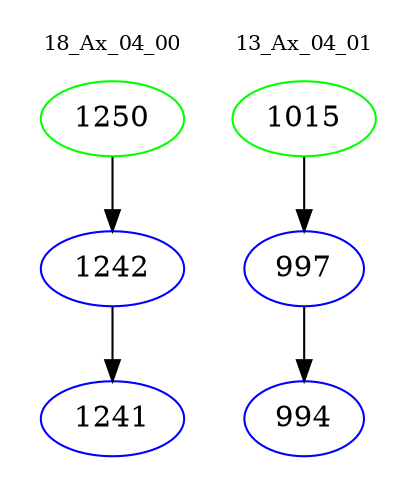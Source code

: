 digraph{
subgraph cluster_0 {
color = white
label = "18_Ax_04_00";
fontsize=10;
T0_1250 [label="1250", color="green"]
T0_1250 -> T0_1242 [color="black"]
T0_1242 [label="1242", color="blue"]
T0_1242 -> T0_1241 [color="black"]
T0_1241 [label="1241", color="blue"]
}
subgraph cluster_1 {
color = white
label = "13_Ax_04_01";
fontsize=10;
T1_1015 [label="1015", color="green"]
T1_1015 -> T1_997 [color="black"]
T1_997 [label="997", color="blue"]
T1_997 -> T1_994 [color="black"]
T1_994 [label="994", color="blue"]
}
}
